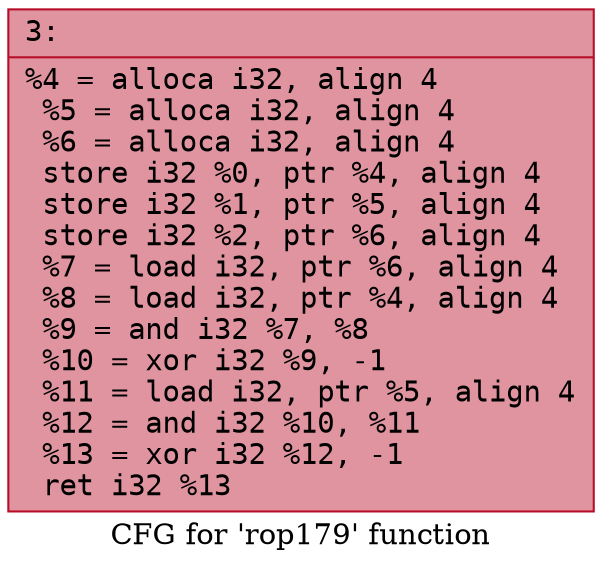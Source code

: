 digraph "CFG for 'rop179' function" {
	label="CFG for 'rop179' function";

	Node0x6000015c16d0 [shape=record,color="#b70d28ff", style=filled, fillcolor="#b70d2870" fontname="Courier",label="{3:\l|  %4 = alloca i32, align 4\l  %5 = alloca i32, align 4\l  %6 = alloca i32, align 4\l  store i32 %0, ptr %4, align 4\l  store i32 %1, ptr %5, align 4\l  store i32 %2, ptr %6, align 4\l  %7 = load i32, ptr %6, align 4\l  %8 = load i32, ptr %4, align 4\l  %9 = and i32 %7, %8\l  %10 = xor i32 %9, -1\l  %11 = load i32, ptr %5, align 4\l  %12 = and i32 %10, %11\l  %13 = xor i32 %12, -1\l  ret i32 %13\l}"];
}
